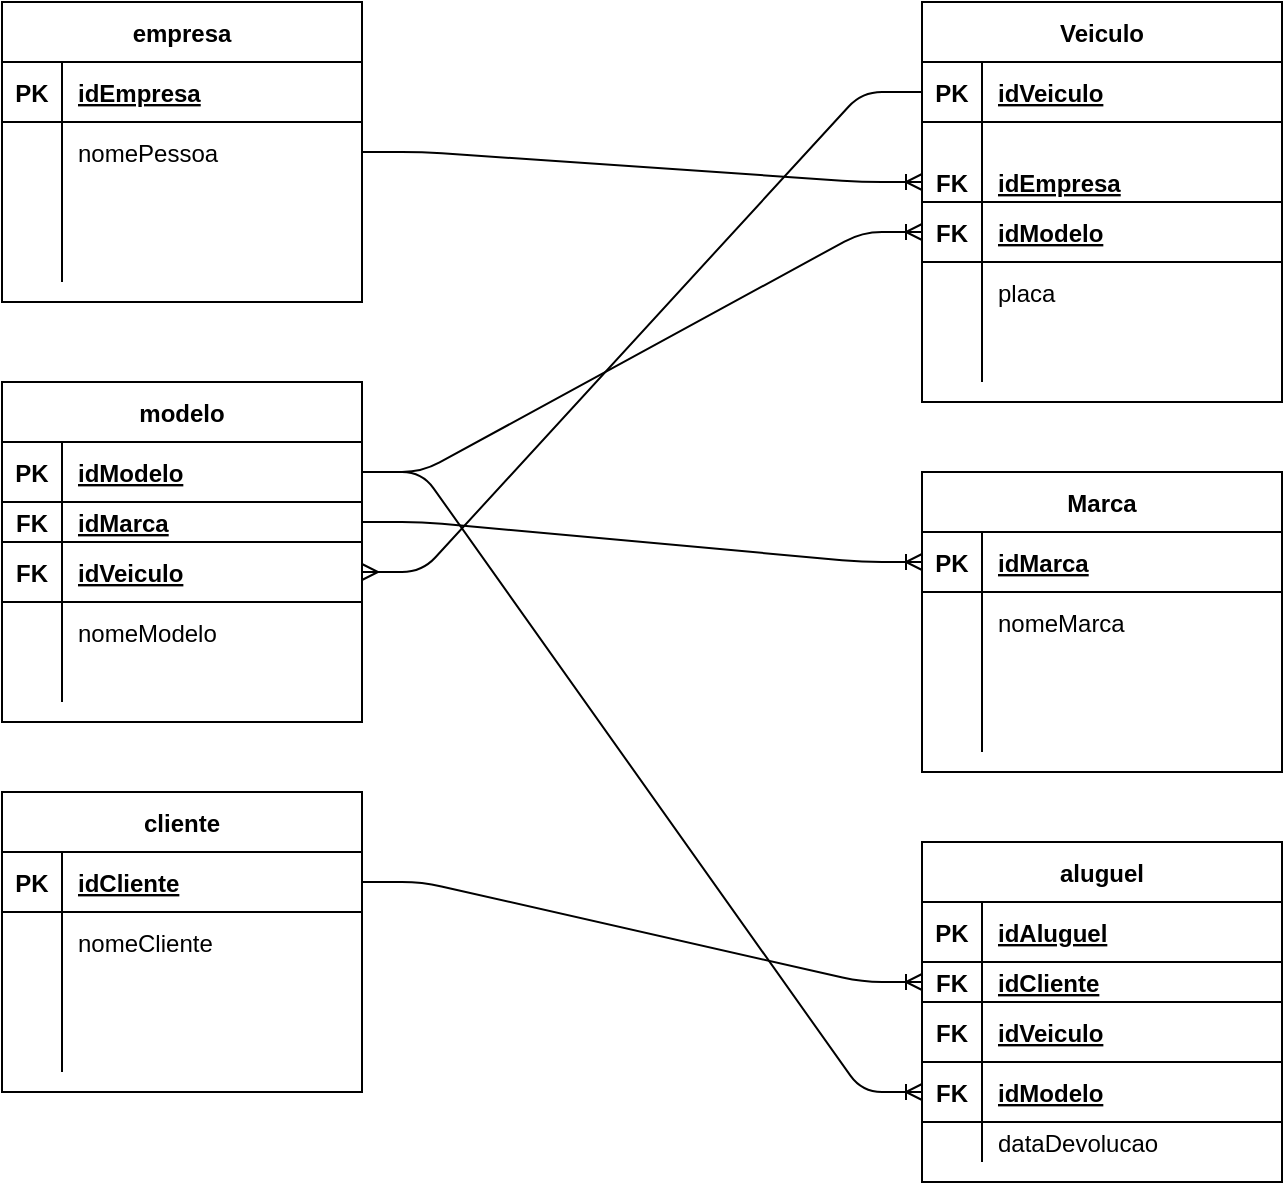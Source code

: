 <mxfile version="14.9.5" type="device" pages="2"><diagram id="QaufXYRMIn8JG0mHk9ZI" name="logico"><mxGraphModel dx="1102" dy="614" grid="1" gridSize="10" guides="1" tooltips="1" connect="1" arrows="1" fold="1" page="1" pageScale="1" pageWidth="827" pageHeight="1169" math="0" shadow="0"><root><mxCell id="0"/><mxCell id="1" parent="0"/><mxCell id="Zn2xi4B18lA7MNG3Lou7-1" value="empresa" style="shape=table;startSize=30;container=1;collapsible=1;childLayout=tableLayout;fixedRows=1;rowLines=0;fontStyle=1;align=center;resizeLast=1;" vertex="1" parent="1"><mxGeometry x="50" y="40" width="180" height="150" as="geometry"/></mxCell><mxCell id="Zn2xi4B18lA7MNG3Lou7-2" value="" style="shape=partialRectangle;collapsible=0;dropTarget=0;pointerEvents=0;fillColor=none;top=0;left=0;bottom=1;right=0;points=[[0,0.5],[1,0.5]];portConstraint=eastwest;" vertex="1" parent="Zn2xi4B18lA7MNG3Lou7-1"><mxGeometry y="30" width="180" height="30" as="geometry"/></mxCell><mxCell id="Zn2xi4B18lA7MNG3Lou7-3" value="PK" style="shape=partialRectangle;connectable=0;fillColor=none;top=0;left=0;bottom=0;right=0;fontStyle=1;overflow=hidden;" vertex="1" parent="Zn2xi4B18lA7MNG3Lou7-2"><mxGeometry width="30" height="30" as="geometry"/></mxCell><mxCell id="Zn2xi4B18lA7MNG3Lou7-4" value="idEmpresa" style="shape=partialRectangle;connectable=0;fillColor=none;top=0;left=0;bottom=0;right=0;align=left;spacingLeft=6;fontStyle=5;overflow=hidden;" vertex="1" parent="Zn2xi4B18lA7MNG3Lou7-2"><mxGeometry x="30" width="150" height="30" as="geometry"/></mxCell><mxCell id="Zn2xi4B18lA7MNG3Lou7-5" value="" style="shape=partialRectangle;collapsible=0;dropTarget=0;pointerEvents=0;fillColor=none;top=0;left=0;bottom=0;right=0;points=[[0,0.5],[1,0.5]];portConstraint=eastwest;" vertex="1" parent="Zn2xi4B18lA7MNG3Lou7-1"><mxGeometry y="60" width="180" height="30" as="geometry"/></mxCell><mxCell id="Zn2xi4B18lA7MNG3Lou7-6" value="" style="shape=partialRectangle;connectable=0;fillColor=none;top=0;left=0;bottom=0;right=0;editable=1;overflow=hidden;" vertex="1" parent="Zn2xi4B18lA7MNG3Lou7-5"><mxGeometry width="30" height="30" as="geometry"/></mxCell><mxCell id="Zn2xi4B18lA7MNG3Lou7-7" value="nomePessoa" style="shape=partialRectangle;connectable=0;fillColor=none;top=0;left=0;bottom=0;right=0;align=left;spacingLeft=6;overflow=hidden;" vertex="1" parent="Zn2xi4B18lA7MNG3Lou7-5"><mxGeometry x="30" width="150" height="30" as="geometry"/></mxCell><mxCell id="Zn2xi4B18lA7MNG3Lou7-8" value="" style="shape=partialRectangle;collapsible=0;dropTarget=0;pointerEvents=0;fillColor=none;top=0;left=0;bottom=0;right=0;points=[[0,0.5],[1,0.5]];portConstraint=eastwest;" vertex="1" parent="Zn2xi4B18lA7MNG3Lou7-1"><mxGeometry y="90" width="180" height="20" as="geometry"/></mxCell><mxCell id="Zn2xi4B18lA7MNG3Lou7-9" value="" style="shape=partialRectangle;connectable=0;fillColor=none;top=0;left=0;bottom=0;right=0;editable=1;overflow=hidden;" vertex="1" parent="Zn2xi4B18lA7MNG3Lou7-8"><mxGeometry width="30" height="20" as="geometry"/></mxCell><mxCell id="Zn2xi4B18lA7MNG3Lou7-10" value="" style="shape=partialRectangle;connectable=0;fillColor=none;top=0;left=0;bottom=0;right=0;align=left;spacingLeft=6;overflow=hidden;" vertex="1" parent="Zn2xi4B18lA7MNG3Lou7-8"><mxGeometry x="30" width="150" height="20" as="geometry"/></mxCell><mxCell id="Zn2xi4B18lA7MNG3Lou7-11" value="" style="shape=partialRectangle;collapsible=0;dropTarget=0;pointerEvents=0;fillColor=none;top=0;left=0;bottom=0;right=0;points=[[0,0.5],[1,0.5]];portConstraint=eastwest;" vertex="1" parent="Zn2xi4B18lA7MNG3Lou7-1"><mxGeometry y="110" width="180" height="30" as="geometry"/></mxCell><mxCell id="Zn2xi4B18lA7MNG3Lou7-12" value="" style="shape=partialRectangle;connectable=0;fillColor=none;top=0;left=0;bottom=0;right=0;editable=1;overflow=hidden;" vertex="1" parent="Zn2xi4B18lA7MNG3Lou7-11"><mxGeometry width="30" height="30" as="geometry"/></mxCell><mxCell id="Zn2xi4B18lA7MNG3Lou7-13" value="" style="shape=partialRectangle;connectable=0;fillColor=none;top=0;left=0;bottom=0;right=0;align=left;spacingLeft=6;overflow=hidden;" vertex="1" parent="Zn2xi4B18lA7MNG3Lou7-11"><mxGeometry x="30" width="150" height="30" as="geometry"/></mxCell><mxCell id="Zn2xi4B18lA7MNG3Lou7-14" value="modelo" style="shape=table;startSize=30;container=1;collapsible=1;childLayout=tableLayout;fixedRows=1;rowLines=0;fontStyle=1;align=center;resizeLast=1;" vertex="1" parent="1"><mxGeometry x="50" y="230" width="180" height="170" as="geometry"/></mxCell><mxCell id="Zn2xi4B18lA7MNG3Lou7-15" value="" style="shape=partialRectangle;collapsible=0;dropTarget=0;pointerEvents=0;fillColor=none;top=0;left=0;bottom=1;right=0;points=[[0,0.5],[1,0.5]];portConstraint=eastwest;" vertex="1" parent="Zn2xi4B18lA7MNG3Lou7-14"><mxGeometry y="30" width="180" height="30" as="geometry"/></mxCell><mxCell id="Zn2xi4B18lA7MNG3Lou7-16" value="PK" style="shape=partialRectangle;connectable=0;fillColor=none;top=0;left=0;bottom=0;right=0;fontStyle=1;overflow=hidden;" vertex="1" parent="Zn2xi4B18lA7MNG3Lou7-15"><mxGeometry width="30" height="30" as="geometry"/></mxCell><mxCell id="Zn2xi4B18lA7MNG3Lou7-17" value="idModelo" style="shape=partialRectangle;connectable=0;fillColor=none;top=0;left=0;bottom=0;right=0;align=left;spacingLeft=6;fontStyle=5;overflow=hidden;" vertex="1" parent="Zn2xi4B18lA7MNG3Lou7-15"><mxGeometry x="30" width="150" height="30" as="geometry"/></mxCell><mxCell id="Zn2xi4B18lA7MNG3Lou7-28" value="" style="shape=partialRectangle;collapsible=0;dropTarget=0;pointerEvents=0;fillColor=none;top=0;left=0;bottom=1;right=0;points=[[0,0.5],[1,0.5]];portConstraint=eastwest;" vertex="1" parent="Zn2xi4B18lA7MNG3Lou7-14"><mxGeometry y="60" width="180" height="20" as="geometry"/></mxCell><mxCell id="Zn2xi4B18lA7MNG3Lou7-29" value="FK" style="shape=partialRectangle;connectable=0;fillColor=none;top=0;left=0;bottom=0;right=0;fontStyle=1;overflow=hidden;" vertex="1" parent="Zn2xi4B18lA7MNG3Lou7-28"><mxGeometry width="30" height="20" as="geometry"/></mxCell><mxCell id="Zn2xi4B18lA7MNG3Lou7-30" value="idMarca" style="shape=partialRectangle;connectable=0;fillColor=none;top=0;left=0;bottom=0;right=0;align=left;spacingLeft=6;fontStyle=5;overflow=hidden;" vertex="1" parent="Zn2xi4B18lA7MNG3Lou7-28"><mxGeometry x="30" width="150" height="20" as="geometry"/></mxCell><mxCell id="Zn2xi4B18lA7MNG3Lou7-31" value="" style="shape=partialRectangle;collapsible=0;dropTarget=0;pointerEvents=0;fillColor=none;top=0;left=0;bottom=1;right=0;points=[[0,0.5],[1,0.5]];portConstraint=eastwest;" vertex="1" parent="Zn2xi4B18lA7MNG3Lou7-14"><mxGeometry y="80" width="180" height="30" as="geometry"/></mxCell><mxCell id="Zn2xi4B18lA7MNG3Lou7-32" value="FK" style="shape=partialRectangle;connectable=0;fillColor=none;top=0;left=0;bottom=0;right=0;fontStyle=1;overflow=hidden;" vertex="1" parent="Zn2xi4B18lA7MNG3Lou7-31"><mxGeometry width="30" height="30" as="geometry"/></mxCell><mxCell id="Zn2xi4B18lA7MNG3Lou7-33" value="idVeiculo" style="shape=partialRectangle;connectable=0;fillColor=none;top=0;left=0;bottom=0;right=0;align=left;spacingLeft=6;fontStyle=5;overflow=hidden;" vertex="1" parent="Zn2xi4B18lA7MNG3Lou7-31"><mxGeometry x="30" width="150" height="30" as="geometry"/></mxCell><mxCell id="Zn2xi4B18lA7MNG3Lou7-21" value="" style="shape=partialRectangle;collapsible=0;dropTarget=0;pointerEvents=0;fillColor=none;top=0;left=0;bottom=0;right=0;points=[[0,0.5],[1,0.5]];portConstraint=eastwest;" vertex="1" parent="Zn2xi4B18lA7MNG3Lou7-14"><mxGeometry y="110" width="180" height="30" as="geometry"/></mxCell><mxCell id="Zn2xi4B18lA7MNG3Lou7-22" value="" style="shape=partialRectangle;connectable=0;fillColor=none;top=0;left=0;bottom=0;right=0;editable=1;overflow=hidden;" vertex="1" parent="Zn2xi4B18lA7MNG3Lou7-21"><mxGeometry width="30" height="30" as="geometry"/></mxCell><mxCell id="Zn2xi4B18lA7MNG3Lou7-23" value="nomeModelo" style="shape=partialRectangle;connectable=0;fillColor=none;top=0;left=0;bottom=0;right=0;align=left;spacingLeft=6;overflow=hidden;" vertex="1" parent="Zn2xi4B18lA7MNG3Lou7-21"><mxGeometry x="30" width="150" height="30" as="geometry"/></mxCell><mxCell id="Zn2xi4B18lA7MNG3Lou7-24" value="" style="shape=partialRectangle;collapsible=0;dropTarget=0;pointerEvents=0;fillColor=none;top=0;left=0;bottom=0;right=0;points=[[0,0.5],[1,0.5]];portConstraint=eastwest;" vertex="1" parent="Zn2xi4B18lA7MNG3Lou7-14"><mxGeometry y="140" width="180" height="20" as="geometry"/></mxCell><mxCell id="Zn2xi4B18lA7MNG3Lou7-25" value="" style="shape=partialRectangle;connectable=0;fillColor=none;top=0;left=0;bottom=0;right=0;editable=1;overflow=hidden;" vertex="1" parent="Zn2xi4B18lA7MNG3Lou7-24"><mxGeometry width="30" height="20" as="geometry"/></mxCell><mxCell id="Zn2xi4B18lA7MNG3Lou7-26" value="" style="shape=partialRectangle;connectable=0;fillColor=none;top=0;left=0;bottom=0;right=0;align=left;spacingLeft=6;overflow=hidden;" vertex="1" parent="Zn2xi4B18lA7MNG3Lou7-24"><mxGeometry x="30" width="150" height="20" as="geometry"/></mxCell><mxCell id="Zn2xi4B18lA7MNG3Lou7-34" value="cliente" style="shape=table;startSize=30;container=1;collapsible=1;childLayout=tableLayout;fixedRows=1;rowLines=0;fontStyle=1;align=center;resizeLast=1;" vertex="1" parent="1"><mxGeometry x="50" y="435" width="180" height="150" as="geometry"/></mxCell><mxCell id="Zn2xi4B18lA7MNG3Lou7-35" value="" style="shape=partialRectangle;collapsible=0;dropTarget=0;pointerEvents=0;fillColor=none;top=0;left=0;bottom=1;right=0;points=[[0,0.5],[1,0.5]];portConstraint=eastwest;" vertex="1" parent="Zn2xi4B18lA7MNG3Lou7-34"><mxGeometry y="30" width="180" height="30" as="geometry"/></mxCell><mxCell id="Zn2xi4B18lA7MNG3Lou7-36" value="PK" style="shape=partialRectangle;connectable=0;fillColor=none;top=0;left=0;bottom=0;right=0;fontStyle=1;overflow=hidden;" vertex="1" parent="Zn2xi4B18lA7MNG3Lou7-35"><mxGeometry width="30" height="30" as="geometry"/></mxCell><mxCell id="Zn2xi4B18lA7MNG3Lou7-37" value="idCliente" style="shape=partialRectangle;connectable=0;fillColor=none;top=0;left=0;bottom=0;right=0;align=left;spacingLeft=6;fontStyle=5;overflow=hidden;" vertex="1" parent="Zn2xi4B18lA7MNG3Lou7-35"><mxGeometry x="30" width="150" height="30" as="geometry"/></mxCell><mxCell id="Zn2xi4B18lA7MNG3Lou7-38" value="" style="shape=partialRectangle;collapsible=0;dropTarget=0;pointerEvents=0;fillColor=none;top=0;left=0;bottom=0;right=0;points=[[0,0.5],[1,0.5]];portConstraint=eastwest;" vertex="1" parent="Zn2xi4B18lA7MNG3Lou7-34"><mxGeometry y="60" width="180" height="30" as="geometry"/></mxCell><mxCell id="Zn2xi4B18lA7MNG3Lou7-39" value="" style="shape=partialRectangle;connectable=0;fillColor=none;top=0;left=0;bottom=0;right=0;editable=1;overflow=hidden;" vertex="1" parent="Zn2xi4B18lA7MNG3Lou7-38"><mxGeometry width="30" height="30" as="geometry"/></mxCell><mxCell id="Zn2xi4B18lA7MNG3Lou7-40" value="nomeCliente" style="shape=partialRectangle;connectable=0;fillColor=none;top=0;left=0;bottom=0;right=0;align=left;spacingLeft=6;overflow=hidden;" vertex="1" parent="Zn2xi4B18lA7MNG3Lou7-38"><mxGeometry x="30" width="150" height="30" as="geometry"/></mxCell><mxCell id="Zn2xi4B18lA7MNG3Lou7-41" value="" style="shape=partialRectangle;collapsible=0;dropTarget=0;pointerEvents=0;fillColor=none;top=0;left=0;bottom=0;right=0;points=[[0,0.5],[1,0.5]];portConstraint=eastwest;" vertex="1" parent="Zn2xi4B18lA7MNG3Lou7-34"><mxGeometry y="90" width="180" height="20" as="geometry"/></mxCell><mxCell id="Zn2xi4B18lA7MNG3Lou7-42" value="" style="shape=partialRectangle;connectable=0;fillColor=none;top=0;left=0;bottom=0;right=0;editable=1;overflow=hidden;" vertex="1" parent="Zn2xi4B18lA7MNG3Lou7-41"><mxGeometry width="30" height="20" as="geometry"/></mxCell><mxCell id="Zn2xi4B18lA7MNG3Lou7-43" value="" style="shape=partialRectangle;connectable=0;fillColor=none;top=0;left=0;bottom=0;right=0;align=left;spacingLeft=6;overflow=hidden;" vertex="1" parent="Zn2xi4B18lA7MNG3Lou7-41"><mxGeometry x="30" width="150" height="20" as="geometry"/></mxCell><mxCell id="Zn2xi4B18lA7MNG3Lou7-44" value="" style="shape=partialRectangle;collapsible=0;dropTarget=0;pointerEvents=0;fillColor=none;top=0;left=0;bottom=0;right=0;points=[[0,0.5],[1,0.5]];portConstraint=eastwest;" vertex="1" parent="Zn2xi4B18lA7MNG3Lou7-34"><mxGeometry y="110" width="180" height="30" as="geometry"/></mxCell><mxCell id="Zn2xi4B18lA7MNG3Lou7-45" value="" style="shape=partialRectangle;connectable=0;fillColor=none;top=0;left=0;bottom=0;right=0;editable=1;overflow=hidden;" vertex="1" parent="Zn2xi4B18lA7MNG3Lou7-44"><mxGeometry width="30" height="30" as="geometry"/></mxCell><mxCell id="Zn2xi4B18lA7MNG3Lou7-46" value="" style="shape=partialRectangle;connectable=0;fillColor=none;top=0;left=0;bottom=0;right=0;align=left;spacingLeft=6;overflow=hidden;" vertex="1" parent="Zn2xi4B18lA7MNG3Lou7-44"><mxGeometry x="30" width="150" height="30" as="geometry"/></mxCell><mxCell id="Zn2xi4B18lA7MNG3Lou7-47" value="Veiculo" style="shape=table;startSize=30;container=1;collapsible=1;childLayout=tableLayout;fixedRows=1;rowLines=0;fontStyle=1;align=center;resizeLast=1;" vertex="1" parent="1"><mxGeometry x="510" y="40" width="180" height="200" as="geometry"/></mxCell><mxCell id="Zn2xi4B18lA7MNG3Lou7-48" value="" style="shape=partialRectangle;collapsible=0;dropTarget=0;pointerEvents=0;fillColor=none;top=0;left=0;bottom=1;right=0;points=[[0,0.5],[1,0.5]];portConstraint=eastwest;" vertex="1" parent="Zn2xi4B18lA7MNG3Lou7-47"><mxGeometry y="30" width="180" height="30" as="geometry"/></mxCell><mxCell id="Zn2xi4B18lA7MNG3Lou7-49" value="PK" style="shape=partialRectangle;connectable=0;fillColor=none;top=0;left=0;bottom=0;right=0;fontStyle=1;overflow=hidden;" vertex="1" parent="Zn2xi4B18lA7MNG3Lou7-48"><mxGeometry width="30" height="30" as="geometry"/></mxCell><mxCell id="Zn2xi4B18lA7MNG3Lou7-50" value="idVeiculo" style="shape=partialRectangle;connectable=0;fillColor=none;top=0;left=0;bottom=0;right=0;align=left;spacingLeft=6;fontStyle=5;overflow=hidden;" vertex="1" parent="Zn2xi4B18lA7MNG3Lou7-48"><mxGeometry x="30" width="150" height="30" as="geometry"/></mxCell><mxCell id="Zn2xi4B18lA7MNG3Lou7-51" value="" style="shape=partialRectangle;collapsible=0;dropTarget=0;pointerEvents=0;fillColor=none;top=0;left=0;bottom=0;right=0;points=[[0,0.5],[1,0.5]];portConstraint=eastwest;" vertex="1" parent="Zn2xi4B18lA7MNG3Lou7-47"><mxGeometry y="60" width="180" height="20" as="geometry"/></mxCell><mxCell id="Zn2xi4B18lA7MNG3Lou7-52" value="" style="shape=partialRectangle;connectable=0;fillColor=none;top=0;left=0;bottom=0;right=0;editable=1;overflow=hidden;" vertex="1" parent="Zn2xi4B18lA7MNG3Lou7-51"><mxGeometry width="30" height="20" as="geometry"/></mxCell><mxCell id="Zn2xi4B18lA7MNG3Lou7-53" value="" style="shape=partialRectangle;connectable=0;fillColor=none;top=0;left=0;bottom=0;right=0;align=left;spacingLeft=6;overflow=hidden;" vertex="1" parent="Zn2xi4B18lA7MNG3Lou7-51"><mxGeometry x="30" width="150" height="20" as="geometry"/></mxCell><mxCell id="Zn2xi4B18lA7MNG3Lou7-61" value="" style="shape=partialRectangle;collapsible=0;dropTarget=0;pointerEvents=0;fillColor=none;top=0;left=0;bottom=1;right=0;points=[[0,0.5],[1,0.5]];portConstraint=eastwest;" vertex="1" parent="Zn2xi4B18lA7MNG3Lou7-47"><mxGeometry y="80" width="180" height="20" as="geometry"/></mxCell><mxCell id="Zn2xi4B18lA7MNG3Lou7-62" value="FK" style="shape=partialRectangle;connectable=0;fillColor=none;top=0;left=0;bottom=0;right=0;fontStyle=1;overflow=hidden;" vertex="1" parent="Zn2xi4B18lA7MNG3Lou7-61"><mxGeometry width="30" height="20" as="geometry"/></mxCell><mxCell id="Zn2xi4B18lA7MNG3Lou7-63" value="idEmpresa" style="shape=partialRectangle;connectable=0;fillColor=none;top=0;left=0;bottom=0;right=0;align=left;spacingLeft=6;fontStyle=5;overflow=hidden;" vertex="1" parent="Zn2xi4B18lA7MNG3Lou7-61"><mxGeometry x="30" width="150" height="20" as="geometry"/></mxCell><mxCell id="Zn2xi4B18lA7MNG3Lou7-64" value="" style="shape=partialRectangle;collapsible=0;dropTarget=0;pointerEvents=0;fillColor=none;top=0;left=0;bottom=1;right=0;points=[[0,0.5],[1,0.5]];portConstraint=eastwest;" vertex="1" parent="Zn2xi4B18lA7MNG3Lou7-47"><mxGeometry y="100" width="180" height="30" as="geometry"/></mxCell><mxCell id="Zn2xi4B18lA7MNG3Lou7-65" value="FK" style="shape=partialRectangle;connectable=0;fillColor=none;top=0;left=0;bottom=0;right=0;fontStyle=1;overflow=hidden;" vertex="1" parent="Zn2xi4B18lA7MNG3Lou7-64"><mxGeometry width="30" height="30" as="geometry"/></mxCell><mxCell id="Zn2xi4B18lA7MNG3Lou7-66" value="idModelo" style="shape=partialRectangle;connectable=0;fillColor=none;top=0;left=0;bottom=0;right=0;align=left;spacingLeft=6;fontStyle=5;overflow=hidden;" vertex="1" parent="Zn2xi4B18lA7MNG3Lou7-64"><mxGeometry x="30" width="150" height="30" as="geometry"/></mxCell><mxCell id="Zn2xi4B18lA7MNG3Lou7-54" value="" style="shape=partialRectangle;collapsible=0;dropTarget=0;pointerEvents=0;fillColor=none;top=0;left=0;bottom=0;right=0;points=[[0,0.5],[1,0.5]];portConstraint=eastwest;" vertex="1" parent="Zn2xi4B18lA7MNG3Lou7-47"><mxGeometry y="130" width="180" height="30" as="geometry"/></mxCell><mxCell id="Zn2xi4B18lA7MNG3Lou7-55" value="" style="shape=partialRectangle;connectable=0;fillColor=none;top=0;left=0;bottom=0;right=0;editable=1;overflow=hidden;" vertex="1" parent="Zn2xi4B18lA7MNG3Lou7-54"><mxGeometry width="30" height="30" as="geometry"/></mxCell><mxCell id="Zn2xi4B18lA7MNG3Lou7-56" value="placa" style="shape=partialRectangle;connectable=0;fillColor=none;top=0;left=0;bottom=0;right=0;align=left;spacingLeft=6;overflow=hidden;" vertex="1" parent="Zn2xi4B18lA7MNG3Lou7-54"><mxGeometry x="30" width="150" height="30" as="geometry"/></mxCell><mxCell id="Zn2xi4B18lA7MNG3Lou7-57" value="" style="shape=partialRectangle;collapsible=0;dropTarget=0;pointerEvents=0;fillColor=none;top=0;left=0;bottom=0;right=0;points=[[0,0.5],[1,0.5]];portConstraint=eastwest;" vertex="1" parent="Zn2xi4B18lA7MNG3Lou7-47"><mxGeometry y="160" width="180" height="30" as="geometry"/></mxCell><mxCell id="Zn2xi4B18lA7MNG3Lou7-58" value="" style="shape=partialRectangle;connectable=0;fillColor=none;top=0;left=0;bottom=0;right=0;editable=1;overflow=hidden;" vertex="1" parent="Zn2xi4B18lA7MNG3Lou7-57"><mxGeometry width="30" height="30" as="geometry"/></mxCell><mxCell id="Zn2xi4B18lA7MNG3Lou7-59" value="" style="shape=partialRectangle;connectable=0;fillColor=none;top=0;left=0;bottom=0;right=0;align=left;spacingLeft=6;overflow=hidden;" vertex="1" parent="Zn2xi4B18lA7MNG3Lou7-57"><mxGeometry x="30" width="150" height="30" as="geometry"/></mxCell><mxCell id="Zn2xi4B18lA7MNG3Lou7-67" value="Marca" style="shape=table;startSize=30;container=1;collapsible=1;childLayout=tableLayout;fixedRows=1;rowLines=0;fontStyle=1;align=center;resizeLast=1;" vertex="1" parent="1"><mxGeometry x="510" y="275" width="180" height="150" as="geometry"/></mxCell><mxCell id="Zn2xi4B18lA7MNG3Lou7-68" value="" style="shape=partialRectangle;collapsible=0;dropTarget=0;pointerEvents=0;fillColor=none;top=0;left=0;bottom=1;right=0;points=[[0,0.5],[1,0.5]];portConstraint=eastwest;" vertex="1" parent="Zn2xi4B18lA7MNG3Lou7-67"><mxGeometry y="30" width="180" height="30" as="geometry"/></mxCell><mxCell id="Zn2xi4B18lA7MNG3Lou7-69" value="PK" style="shape=partialRectangle;connectable=0;fillColor=none;top=0;left=0;bottom=0;right=0;fontStyle=1;overflow=hidden;" vertex="1" parent="Zn2xi4B18lA7MNG3Lou7-68"><mxGeometry width="30" height="30" as="geometry"/></mxCell><mxCell id="Zn2xi4B18lA7MNG3Lou7-70" value="idMarca" style="shape=partialRectangle;connectable=0;fillColor=none;top=0;left=0;bottom=0;right=0;align=left;spacingLeft=6;fontStyle=5;overflow=hidden;" vertex="1" parent="Zn2xi4B18lA7MNG3Lou7-68"><mxGeometry x="30" width="150" height="30" as="geometry"/></mxCell><mxCell id="Zn2xi4B18lA7MNG3Lou7-71" value="" style="shape=partialRectangle;collapsible=0;dropTarget=0;pointerEvents=0;fillColor=none;top=0;left=0;bottom=0;right=0;points=[[0,0.5],[1,0.5]];portConstraint=eastwest;" vertex="1" parent="Zn2xi4B18lA7MNG3Lou7-67"><mxGeometry y="60" width="180" height="30" as="geometry"/></mxCell><mxCell id="Zn2xi4B18lA7MNG3Lou7-72" value="" style="shape=partialRectangle;connectable=0;fillColor=none;top=0;left=0;bottom=0;right=0;editable=1;overflow=hidden;" vertex="1" parent="Zn2xi4B18lA7MNG3Lou7-71"><mxGeometry width="30" height="30" as="geometry"/></mxCell><mxCell id="Zn2xi4B18lA7MNG3Lou7-73" value="nomeMarca" style="shape=partialRectangle;connectable=0;fillColor=none;top=0;left=0;bottom=0;right=0;align=left;spacingLeft=6;overflow=hidden;" vertex="1" parent="Zn2xi4B18lA7MNG3Lou7-71"><mxGeometry x="30" width="150" height="30" as="geometry"/></mxCell><mxCell id="Zn2xi4B18lA7MNG3Lou7-74" value="" style="shape=partialRectangle;collapsible=0;dropTarget=0;pointerEvents=0;fillColor=none;top=0;left=0;bottom=0;right=0;points=[[0,0.5],[1,0.5]];portConstraint=eastwest;" vertex="1" parent="Zn2xi4B18lA7MNG3Lou7-67"><mxGeometry y="90" width="180" height="20" as="geometry"/></mxCell><mxCell id="Zn2xi4B18lA7MNG3Lou7-75" value="" style="shape=partialRectangle;connectable=0;fillColor=none;top=0;left=0;bottom=0;right=0;editable=1;overflow=hidden;" vertex="1" parent="Zn2xi4B18lA7MNG3Lou7-74"><mxGeometry width="30" height="20" as="geometry"/></mxCell><mxCell id="Zn2xi4B18lA7MNG3Lou7-76" value="" style="shape=partialRectangle;connectable=0;fillColor=none;top=0;left=0;bottom=0;right=0;align=left;spacingLeft=6;overflow=hidden;" vertex="1" parent="Zn2xi4B18lA7MNG3Lou7-74"><mxGeometry x="30" width="150" height="20" as="geometry"/></mxCell><mxCell id="Zn2xi4B18lA7MNG3Lou7-77" value="" style="shape=partialRectangle;collapsible=0;dropTarget=0;pointerEvents=0;fillColor=none;top=0;left=0;bottom=0;right=0;points=[[0,0.5],[1,0.5]];portConstraint=eastwest;" vertex="1" parent="Zn2xi4B18lA7MNG3Lou7-67"><mxGeometry y="110" width="180" height="30" as="geometry"/></mxCell><mxCell id="Zn2xi4B18lA7MNG3Lou7-78" value="" style="shape=partialRectangle;connectable=0;fillColor=none;top=0;left=0;bottom=0;right=0;editable=1;overflow=hidden;" vertex="1" parent="Zn2xi4B18lA7MNG3Lou7-77"><mxGeometry width="30" height="30" as="geometry"/></mxCell><mxCell id="Zn2xi4B18lA7MNG3Lou7-79" value="" style="shape=partialRectangle;connectable=0;fillColor=none;top=0;left=0;bottom=0;right=0;align=left;spacingLeft=6;overflow=hidden;" vertex="1" parent="Zn2xi4B18lA7MNG3Lou7-77"><mxGeometry x="30" width="150" height="30" as="geometry"/></mxCell><mxCell id="Zn2xi4B18lA7MNG3Lou7-80" value="aluguel" style="shape=table;startSize=30;container=1;collapsible=1;childLayout=tableLayout;fixedRows=1;rowLines=0;fontStyle=1;align=center;resizeLast=1;" vertex="1" parent="1"><mxGeometry x="510" y="460" width="180" height="170" as="geometry"/></mxCell><mxCell id="Zn2xi4B18lA7MNG3Lou7-81" value="" style="shape=partialRectangle;collapsible=0;dropTarget=0;pointerEvents=0;fillColor=none;top=0;left=0;bottom=1;right=0;points=[[0,0.5],[1,0.5]];portConstraint=eastwest;" vertex="1" parent="Zn2xi4B18lA7MNG3Lou7-80"><mxGeometry y="30" width="180" height="30" as="geometry"/></mxCell><mxCell id="Zn2xi4B18lA7MNG3Lou7-82" value="PK" style="shape=partialRectangle;connectable=0;fillColor=none;top=0;left=0;bottom=0;right=0;fontStyle=1;overflow=hidden;" vertex="1" parent="Zn2xi4B18lA7MNG3Lou7-81"><mxGeometry width="30" height="30" as="geometry"/></mxCell><mxCell id="Zn2xi4B18lA7MNG3Lou7-83" value="idAluguel" style="shape=partialRectangle;connectable=0;fillColor=none;top=0;left=0;bottom=0;right=0;align=left;spacingLeft=6;fontStyle=5;overflow=hidden;" vertex="1" parent="Zn2xi4B18lA7MNG3Lou7-81"><mxGeometry x="30" width="150" height="30" as="geometry"/></mxCell><mxCell id="Zn2xi4B18lA7MNG3Lou7-84" value="" style="shape=partialRectangle;collapsible=0;dropTarget=0;pointerEvents=0;fillColor=none;top=0;left=0;bottom=1;right=0;points=[[0,0.5],[1,0.5]];portConstraint=eastwest;" vertex="1" parent="Zn2xi4B18lA7MNG3Lou7-80"><mxGeometry y="60" width="180" height="20" as="geometry"/></mxCell><mxCell id="Zn2xi4B18lA7MNG3Lou7-85" value="FK" style="shape=partialRectangle;connectable=0;fillColor=none;top=0;left=0;bottom=0;right=0;fontStyle=1;overflow=hidden;" vertex="1" parent="Zn2xi4B18lA7MNG3Lou7-84"><mxGeometry width="30" height="20" as="geometry"/></mxCell><mxCell id="Zn2xi4B18lA7MNG3Lou7-86" value="idCliente" style="shape=partialRectangle;connectable=0;fillColor=none;top=0;left=0;bottom=0;right=0;align=left;spacingLeft=6;fontStyle=5;overflow=hidden;" vertex="1" parent="Zn2xi4B18lA7MNG3Lou7-84"><mxGeometry x="30" width="150" height="20" as="geometry"/></mxCell><mxCell id="Zn2xi4B18lA7MNG3Lou7-87" value="" style="shape=partialRectangle;collapsible=0;dropTarget=0;pointerEvents=0;fillColor=none;top=0;left=0;bottom=1;right=0;points=[[0,0.5],[1,0.5]];portConstraint=eastwest;" vertex="1" parent="Zn2xi4B18lA7MNG3Lou7-80"><mxGeometry y="80" width="180" height="30" as="geometry"/></mxCell><mxCell id="Zn2xi4B18lA7MNG3Lou7-88" value="FK" style="shape=partialRectangle;connectable=0;fillColor=none;top=0;left=0;bottom=0;right=0;fontStyle=1;overflow=hidden;" vertex="1" parent="Zn2xi4B18lA7MNG3Lou7-87"><mxGeometry width="30" height="30" as="geometry"/></mxCell><mxCell id="Zn2xi4B18lA7MNG3Lou7-89" value="idVeiculo" style="shape=partialRectangle;connectable=0;fillColor=none;top=0;left=0;bottom=0;right=0;align=left;spacingLeft=6;fontStyle=5;overflow=hidden;" vertex="1" parent="Zn2xi4B18lA7MNG3Lou7-87"><mxGeometry x="30" width="150" height="30" as="geometry"/></mxCell><mxCell id="Zn2xi4B18lA7MNG3Lou7-90" value="" style="shape=partialRectangle;collapsible=0;dropTarget=0;pointerEvents=0;fillColor=none;top=0;left=0;bottom=0;right=0;points=[[0,0.5],[1,0.5]];portConstraint=eastwest;" vertex="1" parent="Zn2xi4B18lA7MNG3Lou7-80"><mxGeometry y="110" width="180" height="30" as="geometry"/></mxCell><mxCell id="Zn2xi4B18lA7MNG3Lou7-91" value="" style="shape=partialRectangle;connectable=0;fillColor=none;top=0;left=0;bottom=0;right=0;editable=1;overflow=hidden;" vertex="1" parent="Zn2xi4B18lA7MNG3Lou7-90"><mxGeometry width="30" height="30" as="geometry"/></mxCell><mxCell id="Zn2xi4B18lA7MNG3Lou7-92" value="" style="shape=partialRectangle;connectable=0;fillColor=none;top=0;left=0;bottom=0;right=0;align=left;spacingLeft=6;overflow=hidden;" vertex="1" parent="Zn2xi4B18lA7MNG3Lou7-90"><mxGeometry x="30" width="150" height="30" as="geometry"/></mxCell><mxCell id="Zn2xi4B18lA7MNG3Lou7-93" value="" style="shape=partialRectangle;collapsible=0;dropTarget=0;pointerEvents=0;fillColor=none;top=0;left=0;bottom=0;right=0;points=[[0,0.5],[1,0.5]];portConstraint=eastwest;" vertex="1" parent="Zn2xi4B18lA7MNG3Lou7-80"><mxGeometry y="140" width="180" height="20" as="geometry"/></mxCell><mxCell id="Zn2xi4B18lA7MNG3Lou7-94" value="" style="shape=partialRectangle;connectable=0;fillColor=none;top=0;left=0;bottom=0;right=0;editable=1;overflow=hidden;" vertex="1" parent="Zn2xi4B18lA7MNG3Lou7-93"><mxGeometry width="30" height="20" as="geometry"/></mxCell><mxCell id="Zn2xi4B18lA7MNG3Lou7-95" value="dataDevolucao" style="shape=partialRectangle;connectable=0;fillColor=none;top=0;left=0;bottom=0;right=0;align=left;spacingLeft=6;overflow=hidden;" vertex="1" parent="Zn2xi4B18lA7MNG3Lou7-93"><mxGeometry x="30" width="150" height="20" as="geometry"/></mxCell><mxCell id="Zn2xi4B18lA7MNG3Lou7-96" value="" style="shape=table;startSize=0;container=1;collapsible=1;childLayout=tableLayout;fixedRows=1;rowLines=0;fontStyle=0;align=center;resizeLast=1;strokeColor=none;fillColor=none;" vertex="1" parent="1"><mxGeometry x="510" y="570" width="180" height="30" as="geometry"/></mxCell><mxCell id="Zn2xi4B18lA7MNG3Lou7-97" value="" style="shape=partialRectangle;collapsible=0;dropTarget=0;pointerEvents=0;fillColor=none;top=0;left=0;bottom=1;right=0;points=[[0,0.5],[1,0.5]];portConstraint=eastwest;" vertex="1" parent="Zn2xi4B18lA7MNG3Lou7-96"><mxGeometry width="180" height="30" as="geometry"/></mxCell><mxCell id="Zn2xi4B18lA7MNG3Lou7-98" value="FK" style="shape=partialRectangle;connectable=0;fillColor=none;top=0;left=0;bottom=0;right=0;fontStyle=1;overflow=hidden;" vertex="1" parent="Zn2xi4B18lA7MNG3Lou7-97"><mxGeometry width="30" height="30" as="geometry"/></mxCell><mxCell id="Zn2xi4B18lA7MNG3Lou7-99" value="idModelo" style="shape=partialRectangle;connectable=0;fillColor=none;top=0;left=0;bottom=0;right=0;align=left;spacingLeft=6;fontStyle=5;overflow=hidden;" vertex="1" parent="Zn2xi4B18lA7MNG3Lou7-97"><mxGeometry x="30" width="150" height="30" as="geometry"/></mxCell><mxCell id="Zn2xi4B18lA7MNG3Lou7-100" value="" style="edgeStyle=entityRelationEdgeStyle;fontSize=12;html=1;endArrow=ERoneToMany;" edge="1" parent="1" source="Zn2xi4B18lA7MNG3Lou7-5" target="Zn2xi4B18lA7MNG3Lou7-61"><mxGeometry width="100" height="100" relative="1" as="geometry"><mxPoint x="330" y="200" as="sourcePoint"/><mxPoint x="430" y="100" as="targetPoint"/></mxGeometry></mxCell><mxCell id="Zn2xi4B18lA7MNG3Lou7-101" value="" style="edgeStyle=entityRelationEdgeStyle;fontSize=12;html=1;endArrow=ERoneToMany;" edge="1" parent="1" source="Zn2xi4B18lA7MNG3Lou7-15" target="Zn2xi4B18lA7MNG3Lou7-64"><mxGeometry width="100" height="100" relative="1" as="geometry"><mxPoint x="320" y="290" as="sourcePoint"/><mxPoint x="420" y="190" as="targetPoint"/></mxGeometry></mxCell><mxCell id="Zn2xi4B18lA7MNG3Lou7-102" value="" style="edgeStyle=entityRelationEdgeStyle;fontSize=12;html=1;endArrow=ERmany;" edge="1" parent="1" source="Zn2xi4B18lA7MNG3Lou7-48" target="Zn2xi4B18lA7MNG3Lou7-31"><mxGeometry width="100" height="100" relative="1" as="geometry"><mxPoint x="280" y="240" as="sourcePoint"/><mxPoint x="380" y="140" as="targetPoint"/></mxGeometry></mxCell><mxCell id="Zn2xi4B18lA7MNG3Lou7-103" value="" style="edgeStyle=entityRelationEdgeStyle;fontSize=12;html=1;endArrow=ERoneToMany;" edge="1" parent="1" source="Zn2xi4B18lA7MNG3Lou7-15" target="Zn2xi4B18lA7MNG3Lou7-97"><mxGeometry width="100" height="100" relative="1" as="geometry"><mxPoint x="360" y="370" as="sourcePoint"/><mxPoint x="460" y="270" as="targetPoint"/></mxGeometry></mxCell><mxCell id="Zn2xi4B18lA7MNG3Lou7-104" value="" style="edgeStyle=entityRelationEdgeStyle;fontSize=12;html=1;endArrow=ERoneToMany;" edge="1" parent="1" source="Zn2xi4B18lA7MNG3Lou7-35" target="Zn2xi4B18lA7MNG3Lou7-84"><mxGeometry width="100" height="100" relative="1" as="geometry"><mxPoint x="310" y="590" as="sourcePoint"/><mxPoint x="410" y="490" as="targetPoint"/></mxGeometry></mxCell><mxCell id="Zn2xi4B18lA7MNG3Lou7-105" value="" style="edgeStyle=entityRelationEdgeStyle;fontSize=12;html=1;endArrow=ERoneToMany;" edge="1" parent="1" source="Zn2xi4B18lA7MNG3Lou7-28" target="Zn2xi4B18lA7MNG3Lou7-68"><mxGeometry width="100" height="100" relative="1" as="geometry"><mxPoint x="360" y="370" as="sourcePoint"/><mxPoint x="460" y="270" as="targetPoint"/></mxGeometry></mxCell></root></mxGraphModel></diagram><diagram id="xXzDUCJcsmzJIfAJE2jy" name="conceitual"><mxGraphModel dx="1102" dy="614" grid="1" gridSize="10" guides="1" tooltips="1" connect="1" arrows="1" fold="1" page="1" pageScale="1" pageWidth="827" pageHeight="1169" math="0" shadow="0"><root><mxCell id="mHpNMhYw5NUI1Krmu7gP-0"/><mxCell id="mHpNMhYw5NUI1Krmu7gP-1" parent="mHpNMhYw5NUI1Krmu7gP-0"/><mxCell id="mHpNMhYw5NUI1Krmu7gP-12" style="edgeStyle=orthogonalEdgeStyle;rounded=0;orthogonalLoop=1;jettySize=auto;html=1;entryX=0;entryY=0.5;entryDx=0;entryDy=0;" edge="1" parent="mHpNMhYw5NUI1Krmu7gP-1" source="mHpNMhYw5NUI1Krmu7gP-2" target="mHpNMhYw5NUI1Krmu7gP-3"><mxGeometry relative="1" as="geometry"/></mxCell><mxCell id="mHpNMhYw5NUI1Krmu7gP-2" value="empresa" style="rounded=0;whiteSpace=wrap;html=1;" vertex="1" parent="mHpNMhYw5NUI1Krmu7gP-1"><mxGeometry x="50" y="40" width="120" height="60" as="geometry"/></mxCell><mxCell id="mHpNMhYw5NUI1Krmu7gP-13" style="edgeStyle=orthogonalEdgeStyle;rounded=0;orthogonalLoop=1;jettySize=auto;html=1;entryX=0;entryY=0.5;entryDx=0;entryDy=0;" edge="1" parent="mHpNMhYw5NUI1Krmu7gP-1" source="mHpNMhYw5NUI1Krmu7gP-3" target="mHpNMhYw5NUI1Krmu7gP-4"><mxGeometry relative="1" as="geometry"/></mxCell><mxCell id="mHpNMhYw5NUI1Krmu7gP-3" value="possui" style="shape=rhombus;perimeter=rhombusPerimeter;whiteSpace=wrap;html=1;align=center;" vertex="1" parent="mHpNMhYw5NUI1Krmu7gP-1"><mxGeometry x="210" y="40" width="120" height="60" as="geometry"/></mxCell><mxCell id="mHpNMhYw5NUI1Krmu7gP-14" style="edgeStyle=orthogonalEdgeStyle;rounded=0;orthogonalLoop=1;jettySize=auto;html=1;entryX=0;entryY=0.5;entryDx=0;entryDy=0;" edge="1" parent="mHpNMhYw5NUI1Krmu7gP-1" source="mHpNMhYw5NUI1Krmu7gP-4" target="mHpNMhYw5NUI1Krmu7gP-5"><mxGeometry relative="1" as="geometry"/></mxCell><mxCell id="mHpNMhYw5NUI1Krmu7gP-16" style="edgeStyle=orthogonalEdgeStyle;rounded=0;orthogonalLoop=1;jettySize=auto;html=1;entryX=0.5;entryY=0;entryDx=0;entryDy=0;" edge="1" parent="mHpNMhYw5NUI1Krmu7gP-1" source="mHpNMhYw5NUI1Krmu7gP-4" target="mHpNMhYw5NUI1Krmu7gP-7"><mxGeometry relative="1" as="geometry"/></mxCell><mxCell id="mHpNMhYw5NUI1Krmu7gP-4" value="veiculo" style="rounded=0;whiteSpace=wrap;html=1;" vertex="1" parent="mHpNMhYw5NUI1Krmu7gP-1"><mxGeometry x="354" y="40" width="120" height="60" as="geometry"/></mxCell><mxCell id="mHpNMhYw5NUI1Krmu7gP-15" style="edgeStyle=orthogonalEdgeStyle;rounded=0;orthogonalLoop=1;jettySize=auto;html=1;entryX=0;entryY=0.5;entryDx=0;entryDy=0;" edge="1" parent="mHpNMhYw5NUI1Krmu7gP-1" source="mHpNMhYw5NUI1Krmu7gP-5" target="mHpNMhYw5NUI1Krmu7gP-6"><mxGeometry relative="1" as="geometry"/></mxCell><mxCell id="mHpNMhYw5NUI1Krmu7gP-5" value="possui" style="shape=rhombus;perimeter=rhombusPerimeter;whiteSpace=wrap;html=1;align=center;" vertex="1" parent="mHpNMhYw5NUI1Krmu7gP-1"><mxGeometry x="520" y="40" width="120" height="60" as="geometry"/></mxCell><mxCell id="mHpNMhYw5NUI1Krmu7gP-22" value="" style="edgeStyle=orthogonalEdgeStyle;rounded=0;orthogonalLoop=1;jettySize=auto;html=1;" edge="1" parent="mHpNMhYw5NUI1Krmu7gP-1" source="mHpNMhYw5NUI1Krmu7gP-6" target="mHpNMhYw5NUI1Krmu7gP-20"><mxGeometry relative="1" as="geometry"/></mxCell><mxCell id="mHpNMhYw5NUI1Krmu7gP-6" value="aluguel" style="rounded=0;whiteSpace=wrap;html=1;" vertex="1" parent="mHpNMhYw5NUI1Krmu7gP-1"><mxGeometry x="680" y="40" width="120" height="60" as="geometry"/></mxCell><mxCell id="mHpNMhYw5NUI1Krmu7gP-17" style="edgeStyle=orthogonalEdgeStyle;rounded=0;orthogonalLoop=1;jettySize=auto;html=1;exitX=0.5;exitY=1;exitDx=0;exitDy=0;entryX=0.5;entryY=0;entryDx=0;entryDy=0;" edge="1" parent="mHpNMhYw5NUI1Krmu7gP-1" source="mHpNMhYw5NUI1Krmu7gP-7" target="mHpNMhYw5NUI1Krmu7gP-9"><mxGeometry relative="1" as="geometry"/></mxCell><mxCell id="mHpNMhYw5NUI1Krmu7gP-7" value="possui" style="shape=rhombus;perimeter=rhombusPerimeter;whiteSpace=wrap;html=1;align=center;" vertex="1" parent="mHpNMhYw5NUI1Krmu7gP-1"><mxGeometry x="354" y="170" width="120" height="60" as="geometry"/></mxCell><mxCell id="mHpNMhYw5NUI1Krmu7gP-18" style="edgeStyle=orthogonalEdgeStyle;rounded=0;orthogonalLoop=1;jettySize=auto;html=1;entryX=0.5;entryY=0;entryDx=0;entryDy=0;" edge="1" parent="mHpNMhYw5NUI1Krmu7gP-1" source="mHpNMhYw5NUI1Krmu7gP-9" target="mHpNMhYw5NUI1Krmu7gP-10"><mxGeometry relative="1" as="geometry"/></mxCell><mxCell id="mHpNMhYw5NUI1Krmu7gP-9" value="modelo" style="rounded=0;whiteSpace=wrap;html=1;" vertex="1" parent="mHpNMhYw5NUI1Krmu7gP-1"><mxGeometry x="354" y="300" width="120" height="60" as="geometry"/></mxCell><mxCell id="mHpNMhYw5NUI1Krmu7gP-19" style="edgeStyle=orthogonalEdgeStyle;rounded=0;orthogonalLoop=1;jettySize=auto;html=1;exitX=0.5;exitY=1;exitDx=0;exitDy=0;entryX=0.5;entryY=0;entryDx=0;entryDy=0;" edge="1" parent="mHpNMhYw5NUI1Krmu7gP-1" source="mHpNMhYw5NUI1Krmu7gP-10" target="mHpNMhYw5NUI1Krmu7gP-11"><mxGeometry relative="1" as="geometry"/></mxCell><mxCell id="mHpNMhYw5NUI1Krmu7gP-10" value="possui" style="shape=rhombus;perimeter=rhombusPerimeter;whiteSpace=wrap;html=1;align=center;" vertex="1" parent="mHpNMhYw5NUI1Krmu7gP-1"><mxGeometry x="354" y="430" width="120" height="60" as="geometry"/></mxCell><mxCell id="mHpNMhYw5NUI1Krmu7gP-11" value="marca" style="rounded=0;whiteSpace=wrap;html=1;" vertex="1" parent="mHpNMhYw5NUI1Krmu7gP-1"><mxGeometry x="354" y="555" width="120" height="60" as="geometry"/></mxCell><mxCell id="mHpNMhYw5NUI1Krmu7gP-23" value="" style="edgeStyle=orthogonalEdgeStyle;rounded=0;orthogonalLoop=1;jettySize=auto;html=1;" edge="1" parent="mHpNMhYw5NUI1Krmu7gP-1" source="mHpNMhYw5NUI1Krmu7gP-20" target="mHpNMhYw5NUI1Krmu7gP-21"><mxGeometry relative="1" as="geometry"/></mxCell><mxCell id="mHpNMhYw5NUI1Krmu7gP-20" value="possui" style="shape=rhombus;perimeter=rhombusPerimeter;whiteSpace=wrap;html=1;align=center;" vertex="1" parent="mHpNMhYw5NUI1Krmu7gP-1"><mxGeometry x="680" y="150" width="120" height="60" as="geometry"/></mxCell><mxCell id="mHpNMhYw5NUI1Krmu7gP-21" value="cliente" style="rounded=0;whiteSpace=wrap;html=1;" vertex="1" parent="mHpNMhYw5NUI1Krmu7gP-1"><mxGeometry x="680" y="260" width="120" height="60" as="geometry"/></mxCell><mxCell id="mHpNMhYw5NUI1Krmu7gP-24" value="1" style="text;html=1;strokeColor=none;fillColor=none;align=center;verticalAlign=middle;whiteSpace=wrap;rounded=0;" vertex="1" parent="mHpNMhYw5NUI1Krmu7gP-1"><mxGeometry x="170" y="40" width="40" height="20" as="geometry"/></mxCell><mxCell id="mHpNMhYw5NUI1Krmu7gP-25" value="1" style="text;html=1;strokeColor=none;fillColor=none;align=center;verticalAlign=middle;whiteSpace=wrap;rounded=0;" vertex="1" parent="mHpNMhYw5NUI1Krmu7gP-1"><mxGeometry x="474" y="40" width="40" height="20" as="geometry"/></mxCell><mxCell id="mHpNMhYw5NUI1Krmu7gP-26" value="1" style="text;html=1;strokeColor=none;fillColor=none;align=center;verticalAlign=middle;whiteSpace=wrap;rounded=0;" vertex="1" parent="mHpNMhYw5NUI1Krmu7gP-1"><mxGeometry x="750" y="240" width="40" height="20" as="geometry"/></mxCell><mxCell id="mHpNMhYw5NUI1Krmu7gP-27" value="1" style="text;html=1;strokeColor=none;fillColor=none;align=center;verticalAlign=middle;whiteSpace=wrap;rounded=0;" vertex="1" parent="mHpNMhYw5NUI1Krmu7gP-1"><mxGeometry x="420" y="280" width="40" height="20" as="geometry"/></mxCell><mxCell id="mHpNMhYw5NUI1Krmu7gP-28" value="1" style="text;html=1;strokeColor=none;fillColor=none;align=center;verticalAlign=middle;whiteSpace=wrap;rounded=0;" vertex="1" parent="mHpNMhYw5NUI1Krmu7gP-1"><mxGeometry x="420" y="535" width="40" height="20" as="geometry"/></mxCell><mxCell id="mHpNMhYw5NUI1Krmu7gP-29" value="N" style="text;html=1;strokeColor=none;fillColor=none;align=center;verticalAlign=middle;whiteSpace=wrap;rounded=0;" vertex="1" parent="mHpNMhYw5NUI1Krmu7gP-1"><mxGeometry x="314" y="40" width="40" height="20" as="geometry"/></mxCell><mxCell id="mHpNMhYw5NUI1Krmu7gP-30" value="N" style="text;html=1;strokeColor=none;fillColor=none;align=center;verticalAlign=middle;whiteSpace=wrap;rounded=0;" vertex="1" parent="mHpNMhYw5NUI1Krmu7gP-1"><mxGeometry x="640" y="40" width="40" height="20" as="geometry"/></mxCell><mxCell id="mHpNMhYw5NUI1Krmu7gP-31" value="N" style="text;html=1;strokeColor=none;fillColor=none;align=center;verticalAlign=middle;whiteSpace=wrap;rounded=0;" vertex="1" parent="mHpNMhYw5NUI1Krmu7gP-1"><mxGeometry x="414" y="100" width="40" height="20" as="geometry"/></mxCell><mxCell id="mHpNMhYw5NUI1Krmu7gP-32" value="N" style="text;html=1;strokeColor=none;fillColor=none;align=center;verticalAlign=middle;whiteSpace=wrap;rounded=0;" vertex="1" parent="mHpNMhYw5NUI1Krmu7gP-1"><mxGeometry x="420" y="360" width="40" height="20" as="geometry"/></mxCell><mxCell id="mHpNMhYw5NUI1Krmu7gP-33" value="N" style="text;html=1;strokeColor=none;fillColor=none;align=center;verticalAlign=middle;whiteSpace=wrap;rounded=0;" vertex="1" parent="mHpNMhYw5NUI1Krmu7gP-1"><mxGeometry x="760" y="100" width="40" height="20" as="geometry"/></mxCell></root></mxGraphModel></diagram></mxfile>
